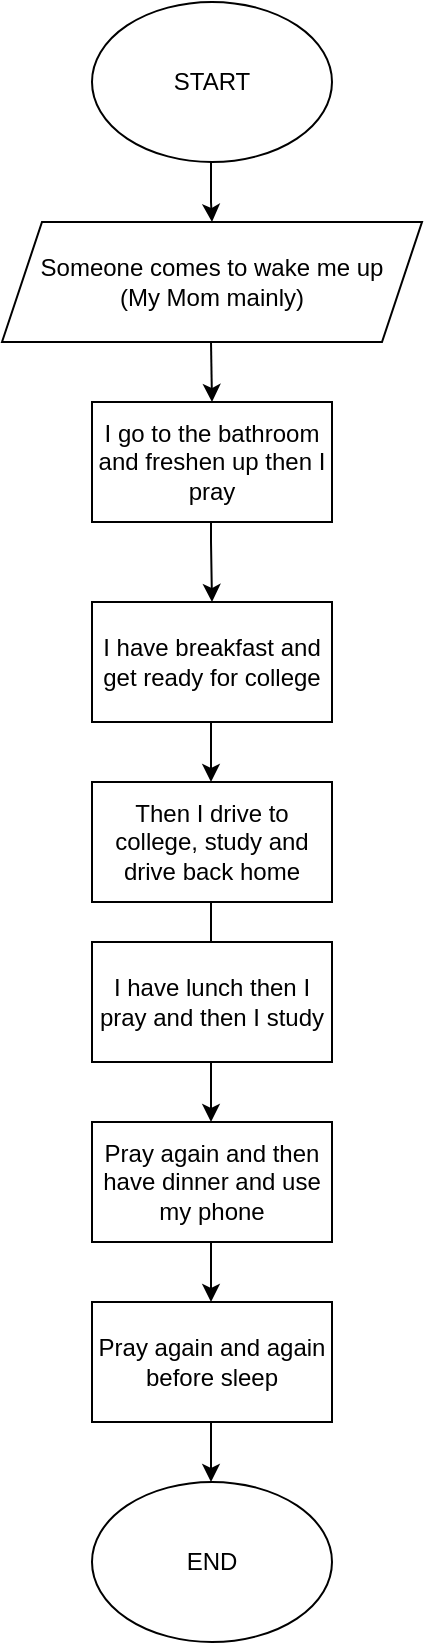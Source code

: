 <mxfile version="27.2.0">
  <diagram name="Page-1" id="SAzWIpXchr2kspX2WtCq">
    <mxGraphModel dx="1042" dy="535" grid="1" gridSize="10" guides="1" tooltips="1" connect="1" arrows="1" fold="1" page="1" pageScale="1" pageWidth="850" pageHeight="1100" math="0" shadow="0">
      <root>
        <mxCell id="0" />
        <mxCell id="1" parent="0" />
        <mxCell id="Rp9OBQvMNJYsxnBJCaEl-1" value="START" style="ellipse;whiteSpace=wrap;html=1;" vertex="1" parent="1">
          <mxGeometry x="245" y="130" width="120" height="80" as="geometry" />
        </mxCell>
        <mxCell id="Rp9OBQvMNJYsxnBJCaEl-2" value="" style="endArrow=classic;html=1;rounded=0;" edge="1" parent="1">
          <mxGeometry width="50" height="50" relative="1" as="geometry">
            <mxPoint x="304.5" y="210" as="sourcePoint" />
            <mxPoint x="305" y="240" as="targetPoint" />
            <Array as="points">
              <mxPoint x="304.5" y="230" />
            </Array>
          </mxGeometry>
        </mxCell>
        <mxCell id="Rp9OBQvMNJYsxnBJCaEl-3" value="Someone comes to wake me up&lt;div&gt;(My Mom mainly)&lt;/div&gt;" style="shape=parallelogram;perimeter=parallelogramPerimeter;whiteSpace=wrap;html=1;fixedSize=1;" vertex="1" parent="1">
          <mxGeometry x="200" y="240" width="210" height="60" as="geometry" />
        </mxCell>
        <mxCell id="Rp9OBQvMNJYsxnBJCaEl-4" value="I go to the bathroom and freshen up then I pray" style="rounded=0;whiteSpace=wrap;html=1;" vertex="1" parent="1">
          <mxGeometry x="245" y="330" width="120" height="60" as="geometry" />
        </mxCell>
        <mxCell id="Rp9OBQvMNJYsxnBJCaEl-5" value="" style="endArrow=classic;html=1;rounded=0;entryX=0.5;entryY=0;entryDx=0;entryDy=0;" edge="1" parent="1" target="Rp9OBQvMNJYsxnBJCaEl-4">
          <mxGeometry width="50" height="50" relative="1" as="geometry">
            <mxPoint x="304.5" y="300" as="sourcePoint" />
            <mxPoint x="304.5" y="350" as="targetPoint" />
            <Array as="points" />
          </mxGeometry>
        </mxCell>
        <mxCell id="Rp9OBQvMNJYsxnBJCaEl-6" value="" style="endArrow=classic;html=1;rounded=0;" edge="1" parent="1">
          <mxGeometry width="50" height="50" relative="1" as="geometry">
            <mxPoint x="304.5" y="390" as="sourcePoint" />
            <mxPoint x="305" y="430" as="targetPoint" />
            <Array as="points">
              <mxPoint x="304.5" y="400" />
            </Array>
          </mxGeometry>
        </mxCell>
        <mxCell id="Rp9OBQvMNJYsxnBJCaEl-7" value="I have breakfast and&lt;div&gt;get ready for college&lt;/div&gt;" style="rounded=0;whiteSpace=wrap;html=1;" vertex="1" parent="1">
          <mxGeometry x="245" y="430" width="120" height="60" as="geometry" />
        </mxCell>
        <mxCell id="Rp9OBQvMNJYsxnBJCaEl-8" value="" style="endArrow=classic;html=1;rounded=0;" edge="1" parent="1">
          <mxGeometry width="50" height="50" relative="1" as="geometry">
            <mxPoint x="304.5" y="490" as="sourcePoint" />
            <mxPoint x="304.5" y="520" as="targetPoint" />
          </mxGeometry>
        </mxCell>
        <mxCell id="Rp9OBQvMNJYsxnBJCaEl-9" value="END" style="ellipse;whiteSpace=wrap;html=1;" vertex="1" parent="1">
          <mxGeometry x="245" y="870" width="120" height="80" as="geometry" />
        </mxCell>
        <mxCell id="Rp9OBQvMNJYsxnBJCaEl-10" value="" style="endArrow=classic;html=1;rounded=0;" edge="1" parent="1">
          <mxGeometry width="50" height="50" relative="1" as="geometry">
            <mxPoint x="304.5" y="840" as="sourcePoint" />
            <mxPoint x="304.5" y="870" as="targetPoint" />
            <Array as="points" />
          </mxGeometry>
        </mxCell>
        <mxCell id="Rp9OBQvMNJYsxnBJCaEl-11" value="Then I drive to college, study and drive back home" style="rounded=0;whiteSpace=wrap;html=1;" vertex="1" parent="1">
          <mxGeometry x="245" y="520" width="120" height="60" as="geometry" />
        </mxCell>
        <mxCell id="Rp9OBQvMNJYsxnBJCaEl-12" value="" style="endArrow=classic;html=1;rounded=0;" edge="1" parent="1">
          <mxGeometry width="50" height="50" relative="1" as="geometry">
            <mxPoint x="304.5" y="580" as="sourcePoint" />
            <mxPoint x="304.5" y="610" as="targetPoint" />
          </mxGeometry>
        </mxCell>
        <mxCell id="Rp9OBQvMNJYsxnBJCaEl-13" value="I have lunch then I pray and then I study" style="rounded=0;whiteSpace=wrap;html=1;" vertex="1" parent="1">
          <mxGeometry x="245" y="600" width="120" height="60" as="geometry" />
        </mxCell>
        <mxCell id="Rp9OBQvMNJYsxnBJCaEl-14" value="" style="endArrow=classic;html=1;rounded=0;" edge="1" parent="1">
          <mxGeometry width="50" height="50" relative="1" as="geometry">
            <mxPoint x="304.5" y="660" as="sourcePoint" />
            <mxPoint x="304.5" y="690" as="targetPoint" />
          </mxGeometry>
        </mxCell>
        <mxCell id="Rp9OBQvMNJYsxnBJCaEl-15" value="Pray again and then have dinner and use my phone" style="rounded=0;whiteSpace=wrap;html=1;" vertex="1" parent="1">
          <mxGeometry x="245" y="690" width="120" height="60" as="geometry" />
        </mxCell>
        <mxCell id="Rp9OBQvMNJYsxnBJCaEl-16" value="" style="endArrow=classic;html=1;rounded=0;" edge="1" parent="1">
          <mxGeometry width="50" height="50" relative="1" as="geometry">
            <mxPoint x="304.5" y="750" as="sourcePoint" />
            <mxPoint x="304.5" y="780" as="targetPoint" />
          </mxGeometry>
        </mxCell>
        <mxCell id="Rp9OBQvMNJYsxnBJCaEl-17" value="Pray again and again before sleep" style="rounded=0;whiteSpace=wrap;html=1;" vertex="1" parent="1">
          <mxGeometry x="245" y="780" width="120" height="60" as="geometry" />
        </mxCell>
      </root>
    </mxGraphModel>
  </diagram>
</mxfile>
